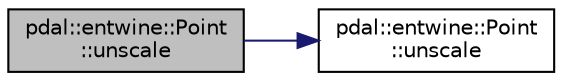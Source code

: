 digraph "pdal::entwine::Point::unscale"
{
  edge [fontname="Helvetica",fontsize="10",labelfontname="Helvetica",labelfontsize="10"];
  node [fontname="Helvetica",fontsize="10",shape=record];
  rankdir="LR";
  Node1 [label="pdal::entwine::Point\l::unscale",height=0.2,width=0.4,color="black", fillcolor="grey75", style="filled", fontcolor="black"];
  Node1 -> Node2 [color="midnightblue",fontsize="10",style="solid",fontname="Helvetica"];
  Node2 [label="pdal::entwine::Point\l::unscale",height=0.2,width=0.4,color="black", fillcolor="white", style="filled",URL="$classpdal_1_1entwine_1_1Point.html#a50ceb885a5bfce698eeaeb1ba537fbb1"];
}
